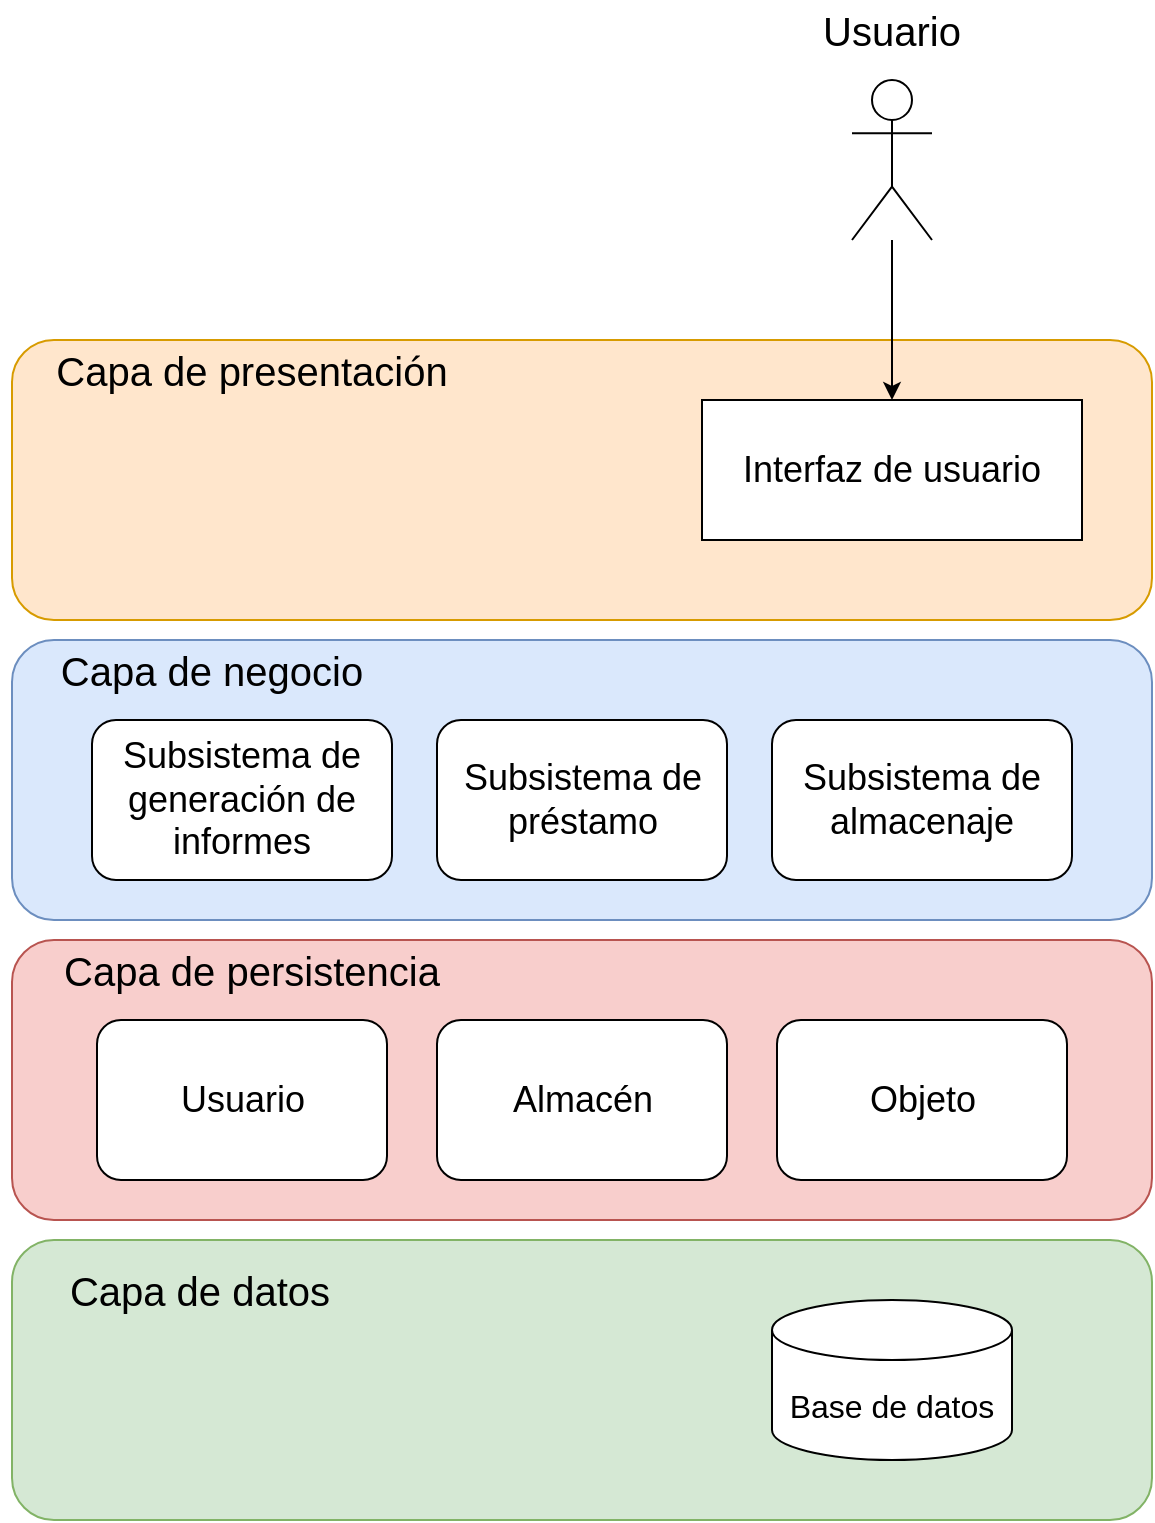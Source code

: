 <mxfile version="24.8.9">
  <diagram name="Página-1" id="IPPxIWogzqDivKfns2cm">
    <mxGraphModel grid="1" page="1" gridSize="10" guides="1" tooltips="1" connect="1" arrows="1" fold="1" pageScale="1" pageWidth="827" pageHeight="1169" math="0" shadow="0">
      <root>
        <mxCell id="0" />
        <mxCell id="1" parent="0" />
        <mxCell id="cnOAkUwz8yER25GTGM9y-1" value="" style="shape=umlActor;verticalLabelPosition=bottom;verticalAlign=top;html=1;outlineConnect=0;" vertex="1" parent="1">
          <mxGeometry x="640" y="130" width="40" height="80" as="geometry" />
        </mxCell>
        <mxCell id="cnOAkUwz8yER25GTGM9y-8" value="" style="rounded=1;whiteSpace=wrap;html=1;rotation=0;labelBackgroundColor=#FFE2C4;labelBorderColor=#FFE0B8;textShadow=0;noLabel=1;fillColor=#ffe6cc;strokeColor=#d79b00;" vertex="1" parent="1">
          <mxGeometry x="220" y="260" width="570" height="140" as="geometry" />
        </mxCell>
        <mxCell id="be5XaErGLcdSOeXT9-en-1" value="" style="rounded=1;whiteSpace=wrap;html=1;rotation=0;fillColor=#dae8fc;strokeColor=#6c8ebf;" vertex="1" parent="1">
          <mxGeometry x="220" y="410" width="570" height="140" as="geometry" />
        </mxCell>
        <mxCell id="be5XaErGLcdSOeXT9-en-2" value="&lt;span style=&quot;color: rgba(0, 0, 0, 0); font-family: monospace; font-size: 0px; text-align: start; text-wrap-mode: nowrap;&quot;&gt;%3CmxGraphModel%3E%3Croot%3E%3CmxCell%20id%3D%220%22%2F%3E%3CmxCell%20id%3D%221%22%20parent%3D%220%22%2F%3E%3CmxCell%20id%3D%222%22%20value%3D%22%22%20style%3D%22rounded%3D1%3BwhiteSpace%3Dwrap%3Bhtml%3D1%3Brotation%3D0%3BfillColor%3D%23f8cecc%3BstrokeColor%3D%23b85450%3B%22%20vertex%3D%221%22%20parent%3D%221%22%3E%3CmxGeometry%20x%3D%22220%22%20y%3D%22560%22%20width%3D%22570%22%20height%3D%22140%22%20as%3D%22geometry%22%2F%3E%3C%2FmxCell%3E%3C%2Froot%3E%3C%2FmxGraphModel%3E&lt;/span&gt;" style="rounded=1;whiteSpace=wrap;html=1;rotation=0;fillColor=#f8cecc;strokeColor=#b85450;" vertex="1" parent="1">
          <mxGeometry x="220" y="560" width="570" height="140" as="geometry" />
        </mxCell>
        <mxCell id="be5XaErGLcdSOeXT9-en-4" value="Capa de negocio" style="text;html=1;align=center;verticalAlign=middle;whiteSpace=wrap;rounded=0;fontSize=20;" vertex="1" parent="1">
          <mxGeometry x="220" y="410" width="200" height="30" as="geometry" />
        </mxCell>
        <mxCell id="be5XaErGLcdSOeXT9-en-6" value="Capa de presentación" style="text;html=1;align=center;verticalAlign=middle;whiteSpace=wrap;rounded=0;fontSize=20;" vertex="1" parent="1">
          <mxGeometry x="240" y="260" width="200" height="30" as="geometry" />
        </mxCell>
        <mxCell id="be5XaErGLcdSOeXT9-en-7" value="Capa de persistencia" style="text;html=1;align=center;verticalAlign=middle;whiteSpace=wrap;rounded=0;fontSize=20;" vertex="1" parent="1">
          <mxGeometry x="230" y="560" width="220" height="30" as="geometry" />
        </mxCell>
        <mxCell id="be5XaErGLcdSOeXT9-en-8" value="&lt;font style=&quot;font-size: 18px;&quot;&gt;Interfaz de usuario&lt;/font&gt;" style="rounded=0;whiteSpace=wrap;html=1;" vertex="1" parent="1">
          <mxGeometry x="565" y="290" width="190" height="70" as="geometry" />
        </mxCell>
        <mxCell id="be5XaErGLcdSOeXT9-en-12" value="" style="rounded=1;whiteSpace=wrap;html=1;rotation=0;fillColor=#d5e8d4;strokeColor=#82b366;" vertex="1" parent="1">
          <mxGeometry x="220" y="710" width="570" height="140" as="geometry" />
        </mxCell>
        <mxCell id="be5XaErGLcdSOeXT9-en-13" value="Capa de datos" style="text;html=1;align=center;verticalAlign=middle;whiteSpace=wrap;rounded=0;fontSize=20;" vertex="1" parent="1">
          <mxGeometry x="214" y="720" width="200" height="30" as="geometry" />
        </mxCell>
        <mxCell id="be5XaErGLcdSOeXT9-en-17" value="Usuario" style="text;html=1;align=center;verticalAlign=middle;whiteSpace=wrap;rounded=0;fontSize=20;" vertex="1" parent="1">
          <mxGeometry x="630" y="90" width="60" height="30" as="geometry" />
        </mxCell>
        <mxCell id="be5XaErGLcdSOeXT9-en-18" style="edgeStyle=orthogonalEdgeStyle;rounded=0;orthogonalLoop=1;jettySize=auto;html=1;entryX=0.5;entryY=0;entryDx=0;entryDy=0;verticalAlign=top;horizontal=1;" edge="1" parent="1" source="cnOAkUwz8yER25GTGM9y-1" target="be5XaErGLcdSOeXT9-en-8">
          <mxGeometry relative="1" as="geometry" />
        </mxCell>
        <mxCell id="be5XaErGLcdSOeXT9-en-20" value="Base de datos" style="shape=cylinder3;whiteSpace=wrap;html=1;boundedLbl=1;backgroundOutline=1;size=15;fontSize=16;" vertex="1" parent="1">
          <mxGeometry x="600" y="740" width="120" height="80" as="geometry" />
        </mxCell>
        <mxCell id="be5XaErGLcdSOeXT9-en-21" value="&lt;font style=&quot;font-size: 18px;&quot;&gt;Subsistema de almacenaje&lt;/font&gt;" style="rounded=1;whiteSpace=wrap;html=1;" vertex="1" parent="1">
          <mxGeometry x="600" y="450" width="150" height="80" as="geometry" />
        </mxCell>
        <mxCell id="be5XaErGLcdSOeXT9-en-22" value="&lt;font style=&quot;font-size: 18px;&quot;&gt;Subsistema de préstamo&lt;/font&gt;" style="rounded=1;whiteSpace=wrap;html=1;" vertex="1" parent="1">
          <mxGeometry x="432.5" y="450" width="145" height="80" as="geometry" />
        </mxCell>
        <mxCell id="be5XaErGLcdSOeXT9-en-23" value="&lt;font style=&quot;font-size: 18px;&quot;&gt;Subsistema de generación de informes&lt;/font&gt;" style="rounded=1;whiteSpace=wrap;html=1;" vertex="1" parent="1">
          <mxGeometry x="260" y="450" width="150" height="80" as="geometry" />
        </mxCell>
        <mxCell id="be5XaErGLcdSOeXT9-en-30" value="&lt;span style=&quot;font-size: 18px;&quot;&gt;Objeto&lt;/span&gt;&lt;span style=&quot;color: rgba(0, 0, 0, 0); font-family: monospace; font-size: 0px; text-align: start; text-wrap-mode: nowrap;&quot;&gt;%3CmxGraphModel%3E%3Croot%3E%3CmxCell%20id%3D%220%22%2F%3E%3CmxCell%20id%3D%221%22%20parent%3D%220%22%2F%3E%3CmxCell%20id%3D%222%22%20value%3D%22%26lt%3Bfont%20style%3D%26quot%3Bfont-size%3A%2018px%3B%26quot%3B%26gt%3BSubsistema%20de%20pr%C3%A9stamo%26lt%3B%2Ffont%26gt%3B%22%20style%3D%22rounded%3D1%3BwhiteSpace%3Dwrap%3Bhtml%3D1%3B%22%20vertex%3D%221%22%20parent%3D%221%22%3E%3CmxGeometry%20x%3D%22432.5%22%20y%3D%22450%22%20width%3D%22145%22%20height%3D%2280%22%20as%3D%22geometry%22%2F%3E%3C%2FmxCell%3E%3C%2Froot%3E%3C%2FmxGraphModel%3E&lt;/span&gt;" style="rounded=1;whiteSpace=wrap;html=1;" vertex="1" parent="1">
          <mxGeometry x="602.5" y="600" width="145" height="80" as="geometry" />
        </mxCell>
        <mxCell id="be5XaErGLcdSOeXT9-en-31" value="&lt;font style=&quot;font-size: 18px;&quot;&gt;Almacén&lt;/font&gt;" style="rounded=1;whiteSpace=wrap;html=1;" vertex="1" parent="1">
          <mxGeometry x="432.5" y="600" width="145" height="80" as="geometry" />
        </mxCell>
        <mxCell id="be5XaErGLcdSOeXT9-en-32" value="&lt;font style=&quot;font-size: 18px;&quot;&gt;Usuario&lt;/font&gt;" style="rounded=1;whiteSpace=wrap;html=1;" vertex="1" parent="1">
          <mxGeometry x="262.5" y="600" width="145" height="80" as="geometry" />
        </mxCell>
      </root>
    </mxGraphModel>
  </diagram>
</mxfile>
